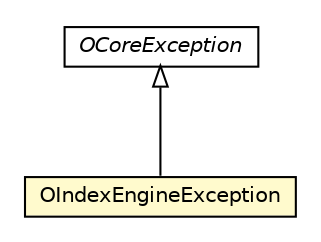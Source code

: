 #!/usr/local/bin/dot
#
# Class diagram 
# Generated by UMLGraph version R5_6-24-gf6e263 (http://www.umlgraph.org/)
#

digraph G {
	edge [fontname="Helvetica",fontsize=10,labelfontname="Helvetica",labelfontsize=10];
	node [fontname="Helvetica",fontsize=10,shape=plaintext];
	nodesep=0.25;
	ranksep=0.5;
	// com.orientechnologies.orient.core.exception.OCoreException
	c2061865 [label=<<table title="com.orientechnologies.orient.core.exception.OCoreException" border="0" cellborder="1" cellspacing="0" cellpadding="2" port="p" href="../exception/OCoreException.html">
		<tr><td><table border="0" cellspacing="0" cellpadding="1">
<tr><td align="center" balign="center"><font face="Helvetica-Oblique"> OCoreException </font></td></tr>
		</table></td></tr>
		</table>>, URL="../exception/OCoreException.html", fontname="Helvetica", fontcolor="black", fontsize=10.0];
	// com.orientechnologies.orient.core.index.OIndexEngineException
	c2061927 [label=<<table title="com.orientechnologies.orient.core.index.OIndexEngineException" border="0" cellborder="1" cellspacing="0" cellpadding="2" port="p" bgcolor="lemonChiffon" href="./OIndexEngineException.html">
		<tr><td><table border="0" cellspacing="0" cellpadding="1">
<tr><td align="center" balign="center"> OIndexEngineException </td></tr>
		</table></td></tr>
		</table>>, URL="./OIndexEngineException.html", fontname="Helvetica", fontcolor="black", fontsize=10.0];
	//com.orientechnologies.orient.core.index.OIndexEngineException extends com.orientechnologies.orient.core.exception.OCoreException
	c2061865:p -> c2061927:p [dir=back,arrowtail=empty];
}

